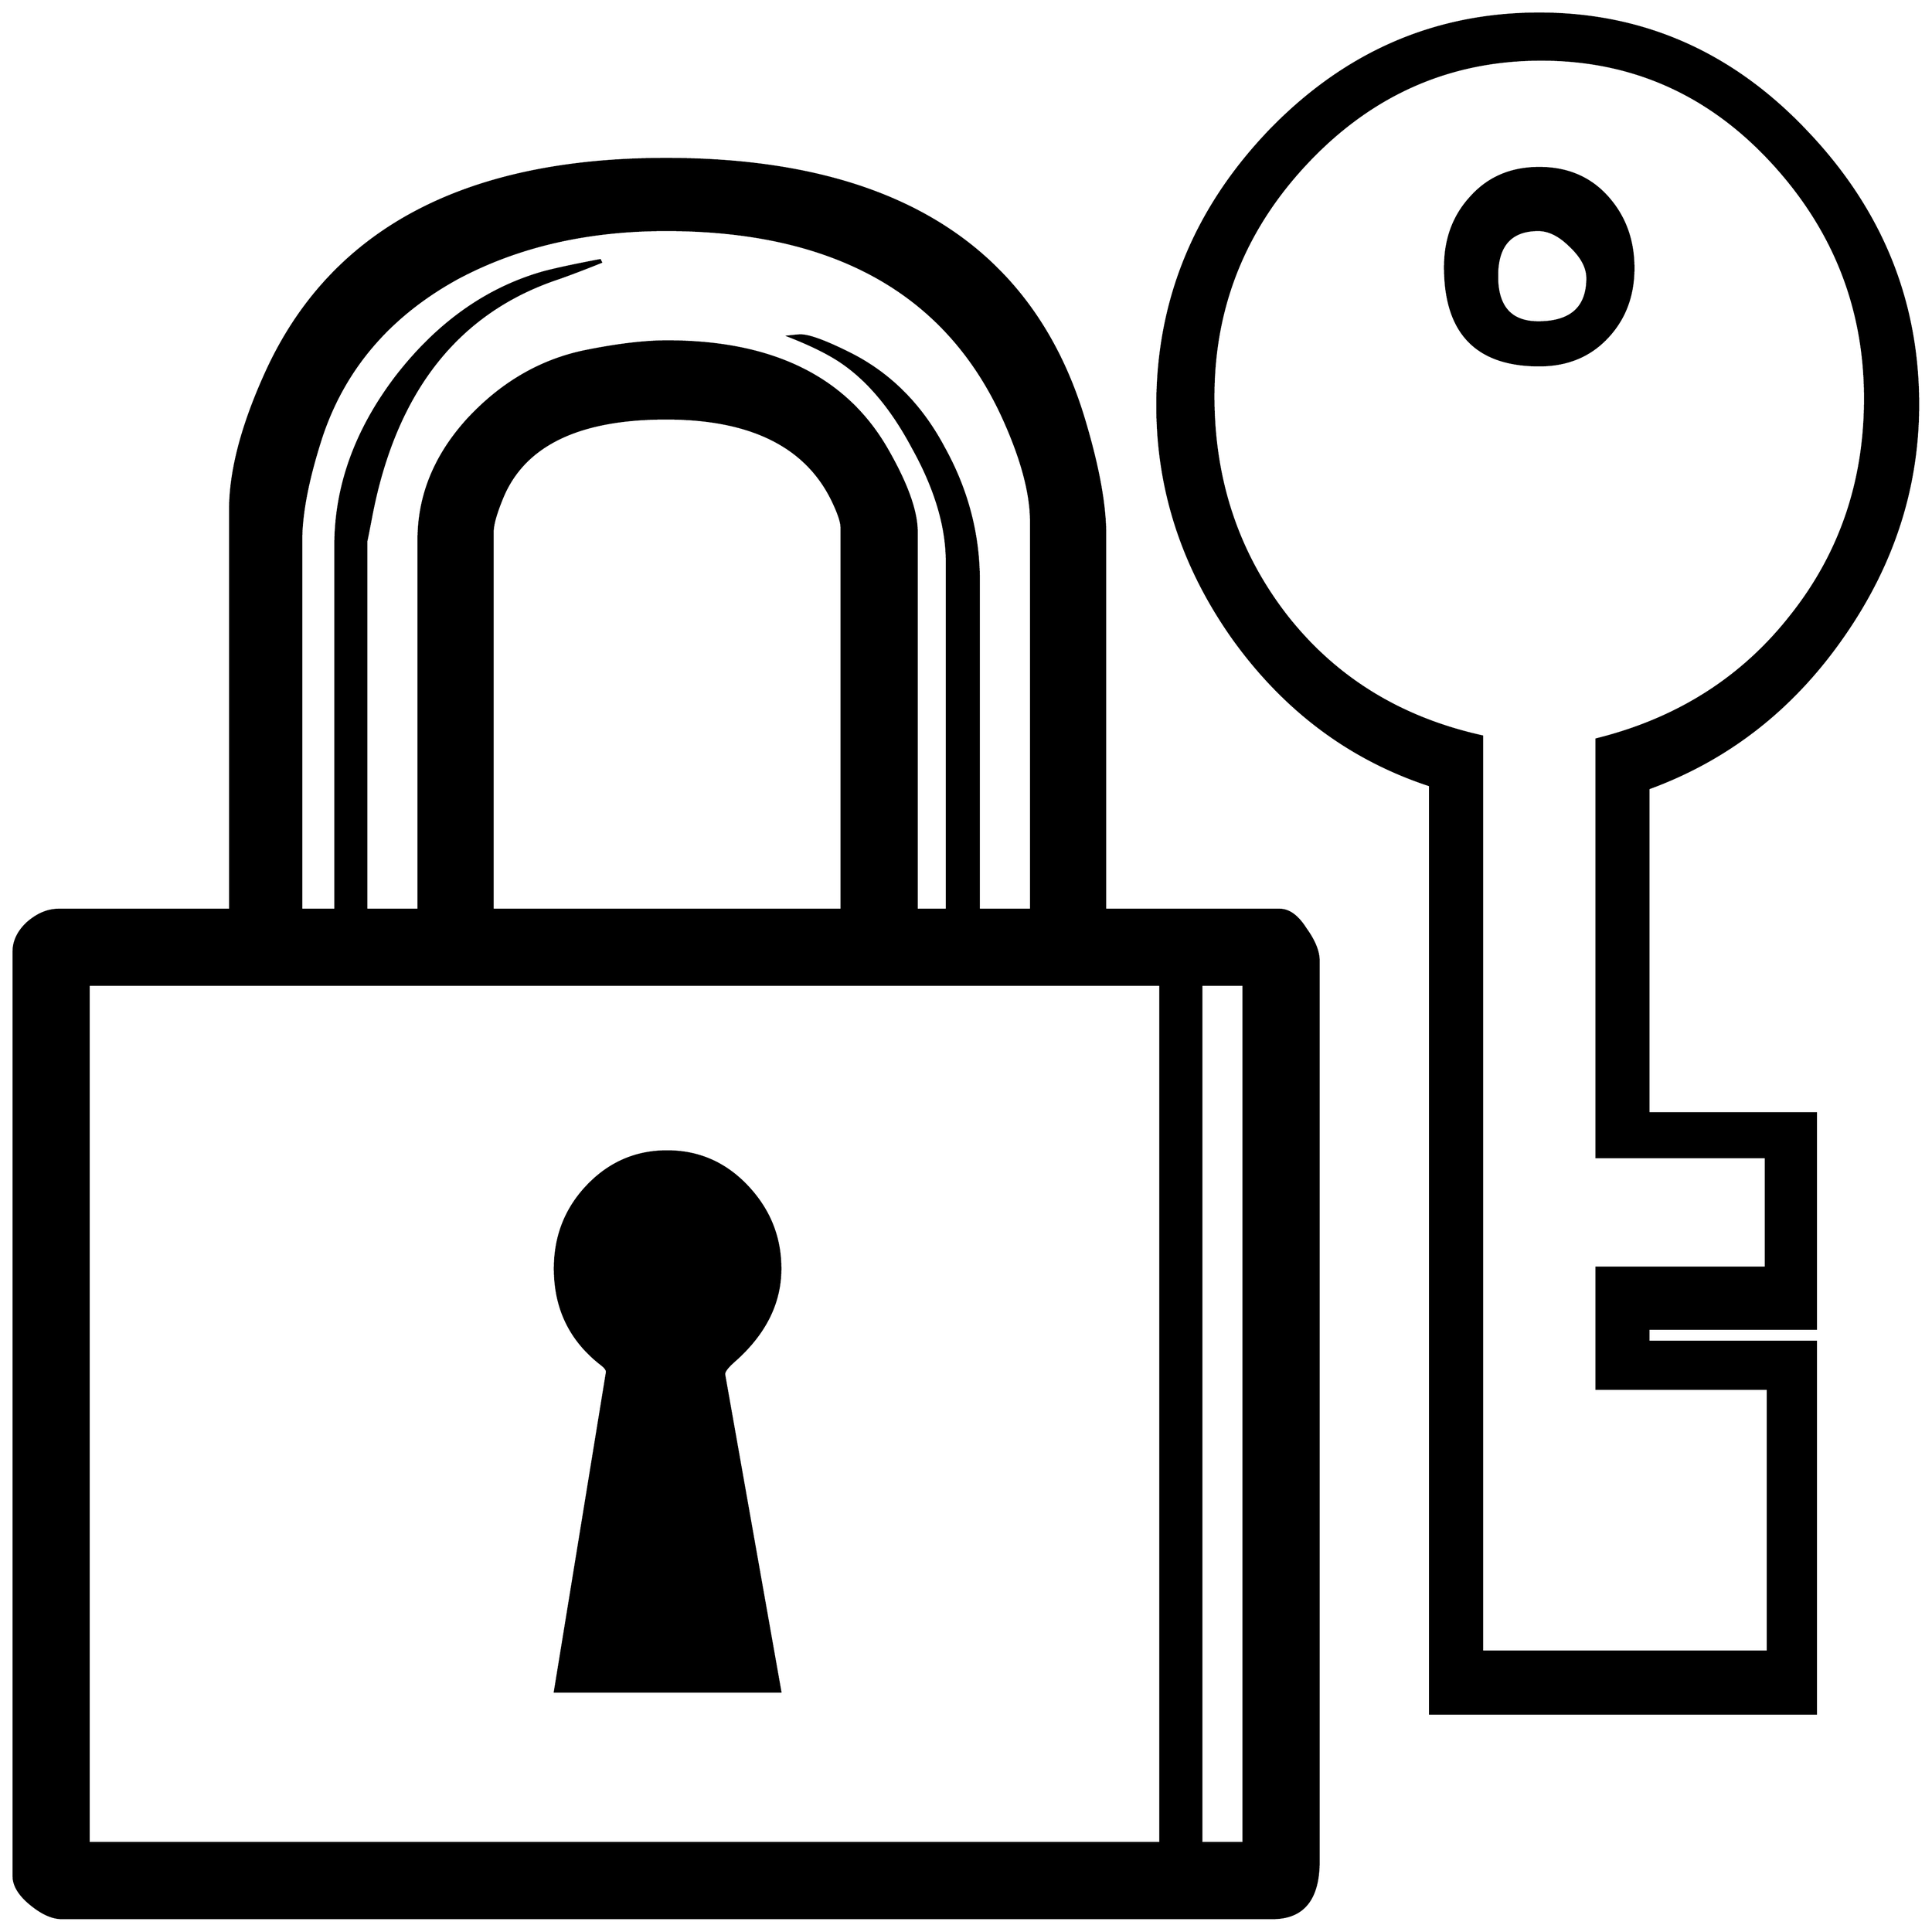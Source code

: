 


\begin{tikzpicture}[y=0.80pt, x=0.80pt, yscale=-1.0, xscale=1.0, inner sep=0pt, outer sep=0pt]
\begin{scope}[shift={(100.0,1721.0)},nonzero rule]
  \path[draw=.,fill=.,line width=1.600pt] (1982.0,-1157.0) ..
    controls (1982.0,-1073.667) and (1956.667,-996.0) ..
    (1906.0,-924.0) .. controls (1856.0,-852.667) and
    (1791.667,-802.667) .. (1713.0,-774.0) -- (1713.0,-450.0) --
    (1880.0,-450.0) -- (1880.0,-235.0) -- (1713.0,-235.0) --
    (1713.0,-222.0) -- (1880.0,-222.0) -- (1880.0,149.0) --
    (1495.0,149.0) -- (1495.0,-777.0) .. controls
    (1415.667,-803.0) and (1350.333,-851.667) .. (1299.0,-923.0) ..
    controls (1248.333,-994.333) and (1223.0,-1072.0) ..
    (1223.0,-1156.0) .. controls (1223.0,-1260.667) and
    (1260.333,-1352.0) .. (1335.0,-1430.0) .. controls
    (1410.333,-1508.0) and (1500.0,-1547.0) .. (1604.0,-1547.0) ..
    controls (1707.333,-1547.0) and (1796.0,-1508.0) ..
    (1870.0,-1430.0) .. controls (1944.667,-1352.0) and
    (1982.0,-1261.0) .. (1982.0,-1157.0) -- cycle(1384.0,296.0)
    .. controls (1384.0,334.0) and (1368.667,353.0) ..
    (1338.0,353.0) -- (130.0,353.0) .. controls (120.667,353.0)
    and (110.333,348.333) .. (99.0,339.0) .. controls (87.667,329.667)
    and (82.0,320.333) .. (82.0,311.0) -- (82.0,-611.0) ..
    controls (82.0,-621.667) and (86.667,-631.333) .. (96.0,-640.0) ..
    controls (106.0,-648.667) and (116.333,-653.0) .. (127.0,-653.0)
    -- (298.0,-653.0) -- (298.0,-1052.0) .. controls
    (298.0,-1090.667) and (310.0,-1136.333) .. (334.0,-1189.0) ..
    controls (398.667,-1331.0) and (531.667,-1402.0) ..
    (733.0,-1402.0) .. controls (959.0,-1402.0) and
    (1098.0,-1315.333) .. (1150.0,-1142.0) .. controls
    (1164.0,-1095.333) and (1171.0,-1057.333) .. (1171.0,-1028.0) --
    (1171.0,-653.0) -- (1345.0,-653.0) .. controls
    (1354.333,-653.0) and (1363.0,-646.667) .. (1371.0,-634.0) ..
    controls (1379.667,-622.0) and (1384.0,-611.333) ..
    (1384.0,-602.0) -- (1384.0,296.0) -- cycle(1929.0,-1163.0)
    .. controls (1929.0,-1253.667) and (1897.667,-1332.667) ..
    (1835.0,-1400.0) .. controls (1772.333,-1467.333) and
    (1696.0,-1501.0) .. (1606.0,-1501.0) .. controls
    (1516.0,-1501.0) and (1439.0,-1467.667) .. (1375.0,-1401.0) ..
    controls (1311.0,-1334.333) and (1279.0,-1255.667) ..
    (1279.0,-1165.0) .. controls (1279.0,-1081.667) and
    (1303.333,-1008.667) .. (1352.0,-946.0) .. controls
    (1400.667,-884.0) and (1465.667,-844.0) .. (1547.0,-826.0) --
    (1547.0,87.0) -- (1832.0,87.0) -- (1832.0,-175.0) --
    (1661.0,-175.0) -- (1661.0,-296.0) -- (1830.0,-296.0) --
    (1830.0,-406.0) -- (1661.0,-406.0) -- (1661.0,-823.0) ..
    controls (1741.667,-843.0) and (1806.333,-884.0) ..
    (1855.0,-946.0) .. controls (1904.333,-1008.0) and
    (1929.0,-1080.333) .. (1929.0,-1163.0) -- cycle(1097.0,-653.0)
    -- (1097.0,-1040.0) .. controls (1097.0,-1068.0) and
    (1088.0,-1102.0) .. (1070.0,-1142.0) .. controls
    (1013.333,-1268.0) and (901.0,-1331.0) .. (733.0,-1331.0) ..
    controls (654.333,-1331.0) and (585.0,-1315.0) ..
    (525.0,-1283.0) .. controls (457.0,-1245.667) and
    (411.667,-1192.667) .. (389.0,-1124.0) .. controls
    (375.667,-1082.667) and (369.0,-1048.333) .. (369.0,-1021.0) --
    (369.0,-653.0) -- (403.0,-653.0) -- (403.0,-1016.0) ..
    controls (403.0,-1075.333) and (423.333,-1131.667) ..
    (464.0,-1185.0) .. controls (505.333,-1238.333) and
    (554.333,-1273.0) .. (611.0,-1289.0) .. controls
    (623.667,-1292.333) and (642.333,-1296.333) .. (667.0,-1301.0) --
    (668.0,-1299.0) .. controls (651.333,-1292.333) and
    (637.333,-1287.0) .. (626.0,-1283.0) .. controls
    (525.333,-1249.667) and (463.0,-1170.667) .. (439.0,-1046.0) ..
    controls (435.667,-1028.667) and (434.0,-1020.333) ..
    (434.0,-1021.0) -- (434.0,-653.0) -- (486.0,-653.0) --
    (486.0,-1022.0) .. controls (486.0,-1066.0) and
    (502.333,-1106.0) .. (535.0,-1142.0) .. controls
    (568.333,-1178.0) and (607.0,-1200.667) .. (651.0,-1210.0) ..
    controls (683.667,-1216.667) and (711.333,-1220.0) ..
    (734.0,-1220.0) .. controls (838.667,-1220.0) and
    (911.667,-1184.333) .. (953.0,-1113.0) .. controls
    (973.0,-1078.333) and (983.0,-1050.667) .. (983.0,-1030.0) --
    (983.0,-653.0) -- (1013.0,-653.0) -- (1013.0,-1000.0) ..
    controls (1013.0,-1035.333) and (1001.667,-1073.333) ..
    (979.0,-1114.0) .. controls (957.0,-1155.333) and
    (931.333,-1185.0) .. (902.0,-1203.0) .. controls
    (890.0,-1210.333) and (874.667,-1217.667) .. (856.0,-1225.0) ..
    controls (862.0,-1225.667) and (865.667,-1226.0) ..
    (867.0,-1226.0) .. controls (875.667,-1226.0) and
    (892.0,-1220.0) .. (916.0,-1208.0) .. controls
    (956.0,-1188.0) and (987.333,-1156.667) .. (1010.0,-1114.0) ..
    controls (1033.333,-1072.0) and (1045.0,-1027.667) ..
    (1045.0,-981.0) -- (1045.0,-653.0) -- (1097.0,-653.0) --
    cycle(908.0,-653.0) -- (908.0,-1034.0) .. controls
    (908.0,-1039.333) and (905.333,-1047.667) .. (900.0,-1059.0) ..
    controls (874.0,-1115.0) and (818.333,-1143.0) ..
    (733.0,-1143.0) .. controls (646.333,-1143.0) and
    (592.0,-1117.0) .. (570.0,-1065.0) .. controls
    (563.333,-1049.0) and (560.0,-1037.333) .. (560.0,-1030.0) --
    (560.0,-653.0) -- (908.0,-653.0) -- cycle(1309.0,278.0) --
    (1309.0,-578.0) -- (1267.0,-578.0) -- (1267.0,278.0) --
    (1309.0,278.0) -- cycle(1226.0,278.0) -- (1226.0,-578.0) --
    (157.0,-578.0) -- (157.0,278.0) -- (1226.0,278.0) --
    cycle(1698.0,-1293.0) .. controls (1698.0,-1265.0) and
    (1689.0,-1241.667) .. (1671.0,-1223.0) .. controls
    (1653.667,-1205.0) and (1631.333,-1196.0) .. (1604.0,-1196.0) ..
    controls (1541.333,-1196.0) and (1510.0,-1228.667) ..
    (1510.0,-1294.0) .. controls (1510.0,-1322.0) and
    (1518.667,-1345.333) .. (1536.0,-1364.0) .. controls
    (1553.333,-1383.333) and (1576.0,-1393.0) .. (1604.0,-1393.0) ..
    controls (1632.0,-1393.0) and (1654.667,-1383.333) ..
    (1672.0,-1364.0) .. controls (1689.333,-1344.667) and
    (1698.0,-1321.0) .. (1698.0,-1293.0) -- cycle(847.0,127.0)
    -- (622.0,127.0) -- (674.0,-192.0) .. controls
    (674.0,-194.0) and (672.333,-196.333) .. (669.0,-199.0) ..
    controls (637.667,-223.0) and (622.0,-255.0) .. (622.0,-295.0)
    .. controls (622.0,-327.0) and (632.667,-354.333) ..
    (654.0,-377.0) .. controls (676.0,-400.333) and (702.667,-412.0)
    .. (734.0,-412.0) .. controls (765.333,-412.0) and
    (792.0,-400.333) .. (814.0,-377.0) .. controls (836.0,-353.667)
    and (847.0,-326.333) .. (847.0,-295.0) .. controls
    (847.0,-260.333) and (831.333,-229.333) .. (800.0,-202.0) ..
    controls (793.333,-196.0) and (790.333,-191.667) .. (791.0,-189.0)
    -- (847.0,127.0) -- cycle(1652.0,-1283.0) .. controls
    (1652.0,-1293.667) and (1646.333,-1304.333) .. (1635.0,-1315.0) ..
    controls (1624.333,-1325.667) and (1613.667,-1331.0) ..
    (1603.0,-1331.0) .. controls (1575.667,-1331.0) and
    (1562.0,-1315.667) .. (1562.0,-1285.0) .. controls
    (1562.0,-1254.333) and (1575.667,-1239.0) .. (1603.0,-1239.0) ..
    controls (1635.667,-1239.0) and (1652.0,-1253.667) ..
    (1652.0,-1283.0) -- cycle;
\end{scope}

\end{tikzpicture}

